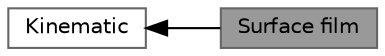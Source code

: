 digraph "Surface film"
{
 // LATEX_PDF_SIZE
  bgcolor="transparent";
  edge [fontname=Helvetica,fontsize=10,labelfontname=Helvetica,labelfontsize=10];
  node [fontname=Helvetica,fontsize=10,shape=box,height=0.2,width=0.4];
  rankdir=LR;
  Node2 [id="Node000002",label="Kinematic",height=0.2,width=0.4,color="grey40", fillcolor="white", style="filled",URL="$group__grpLagrangianIntermediateKinematicSubModels.html",tooltip=" "];
  Node1 [id="Node000001",label="Surface film",height=0.2,width=0.4,color="gray40", fillcolor="grey60", style="filled", fontcolor="black",tooltip=" "];
  Node2->Node1 [shape=plaintext, dir="back", style="solid"];
}
